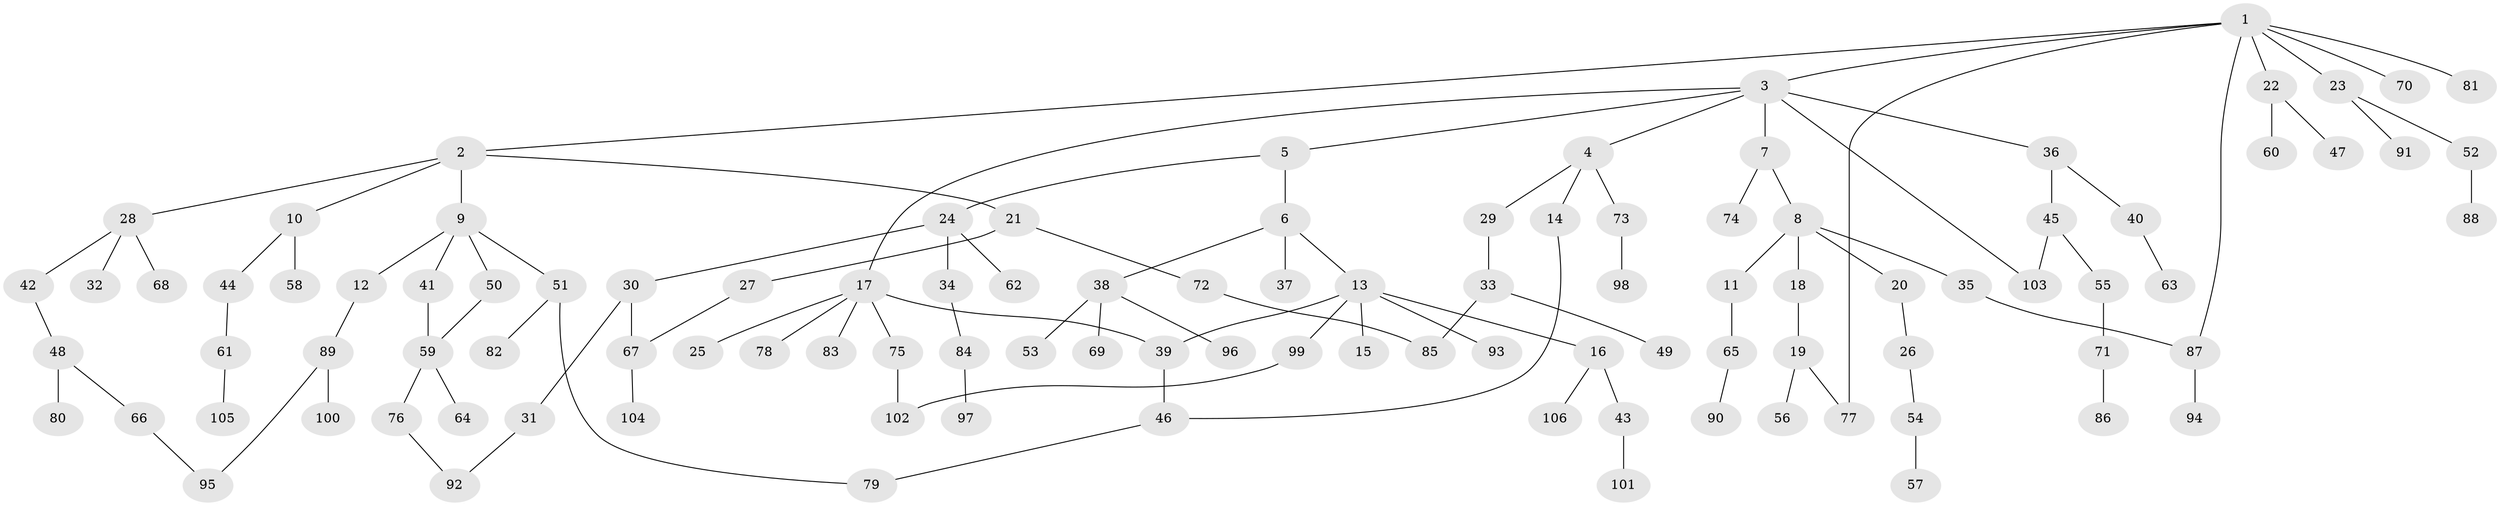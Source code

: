 // Generated by graph-tools (version 1.1) at 2025/42/03/09/25 04:42:54]
// undirected, 106 vertices, 117 edges
graph export_dot {
graph [start="1"]
  node [color=gray90,style=filled];
  1;
  2;
  3;
  4;
  5;
  6;
  7;
  8;
  9;
  10;
  11;
  12;
  13;
  14;
  15;
  16;
  17;
  18;
  19;
  20;
  21;
  22;
  23;
  24;
  25;
  26;
  27;
  28;
  29;
  30;
  31;
  32;
  33;
  34;
  35;
  36;
  37;
  38;
  39;
  40;
  41;
  42;
  43;
  44;
  45;
  46;
  47;
  48;
  49;
  50;
  51;
  52;
  53;
  54;
  55;
  56;
  57;
  58;
  59;
  60;
  61;
  62;
  63;
  64;
  65;
  66;
  67;
  68;
  69;
  70;
  71;
  72;
  73;
  74;
  75;
  76;
  77;
  78;
  79;
  80;
  81;
  82;
  83;
  84;
  85;
  86;
  87;
  88;
  89;
  90;
  91;
  92;
  93;
  94;
  95;
  96;
  97;
  98;
  99;
  100;
  101;
  102;
  103;
  104;
  105;
  106;
  1 -- 2;
  1 -- 3;
  1 -- 22;
  1 -- 23;
  1 -- 70;
  1 -- 81;
  1 -- 77;
  1 -- 87;
  2 -- 9;
  2 -- 10;
  2 -- 21;
  2 -- 28;
  3 -- 4;
  3 -- 5;
  3 -- 7;
  3 -- 17;
  3 -- 36;
  3 -- 103;
  4 -- 14;
  4 -- 29;
  4 -- 73;
  5 -- 6;
  5 -- 24;
  6 -- 13;
  6 -- 37;
  6 -- 38;
  7 -- 8;
  7 -- 74;
  8 -- 11;
  8 -- 18;
  8 -- 20;
  8 -- 35;
  9 -- 12;
  9 -- 41;
  9 -- 50;
  9 -- 51;
  10 -- 44;
  10 -- 58;
  11 -- 65;
  12 -- 89;
  13 -- 15;
  13 -- 16;
  13 -- 39;
  13 -- 93;
  13 -- 99;
  14 -- 46;
  16 -- 43;
  16 -- 106;
  17 -- 25;
  17 -- 75;
  17 -- 78;
  17 -- 83;
  17 -- 39;
  18 -- 19;
  19 -- 56;
  19 -- 77;
  20 -- 26;
  21 -- 27;
  21 -- 72;
  22 -- 47;
  22 -- 60;
  23 -- 52;
  23 -- 91;
  24 -- 30;
  24 -- 34;
  24 -- 62;
  26 -- 54;
  27 -- 67;
  28 -- 32;
  28 -- 42;
  28 -- 68;
  29 -- 33;
  30 -- 31;
  30 -- 67;
  31 -- 92;
  33 -- 49;
  33 -- 85;
  34 -- 84;
  35 -- 87;
  36 -- 40;
  36 -- 45;
  38 -- 53;
  38 -- 69;
  38 -- 96;
  39 -- 46;
  40 -- 63;
  41 -- 59;
  42 -- 48;
  43 -- 101;
  44 -- 61;
  45 -- 55;
  45 -- 103;
  46 -- 79;
  48 -- 66;
  48 -- 80;
  50 -- 59;
  51 -- 79;
  51 -- 82;
  52 -- 88;
  54 -- 57;
  55 -- 71;
  59 -- 64;
  59 -- 76;
  61 -- 105;
  65 -- 90;
  66 -- 95;
  67 -- 104;
  71 -- 86;
  72 -- 85;
  73 -- 98;
  75 -- 102;
  76 -- 92;
  84 -- 97;
  87 -- 94;
  89 -- 100;
  89 -- 95;
  99 -- 102;
}
